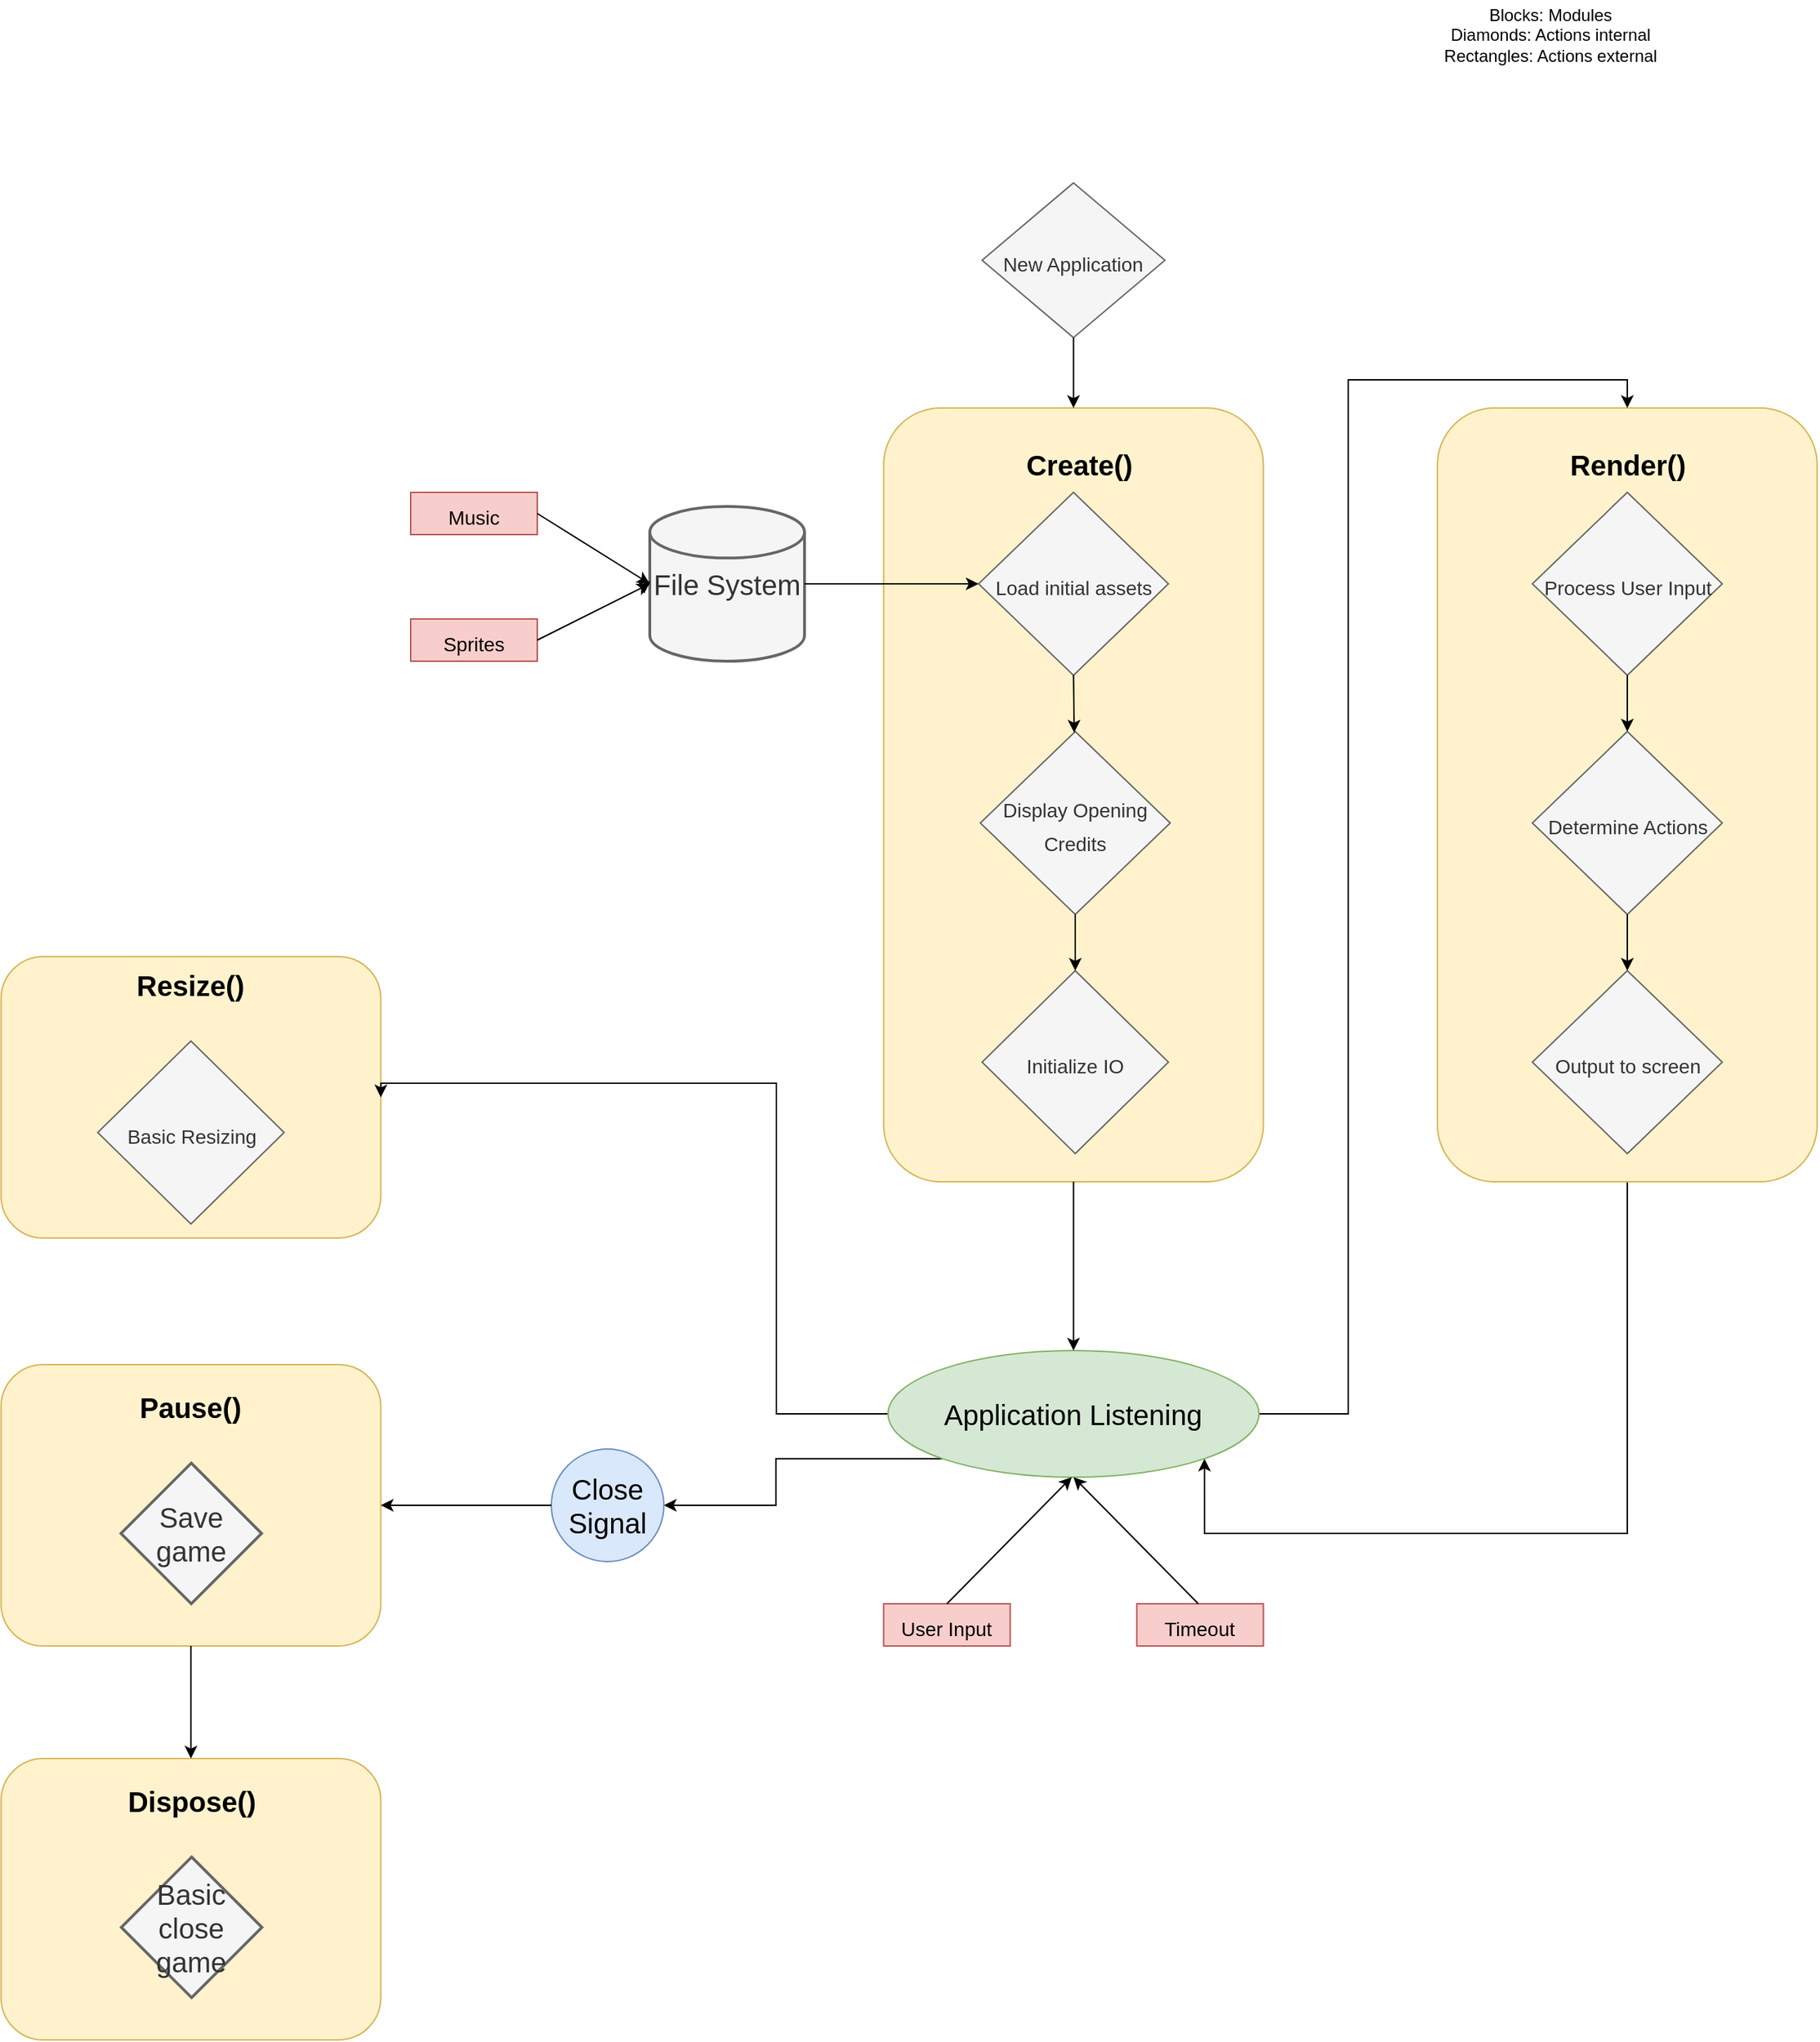 <mxfile version="13.3.9" type="device"><diagram id="C5RBs43oDa-KdzZeNtuy" name="Page-1"><mxGraphModel dx="3577" dy="2693" grid="1" gridSize="10" guides="1" tooltips="1" connect="1" arrows="1" fold="1" page="1" pageScale="1" pageWidth="827" pageHeight="1169" math="0" shadow="0"><root><mxCell id="WIyWlLk6GJQsqaUBKTNV-0"/><mxCell id="WIyWlLk6GJQsqaUBKTNV-1" parent="WIyWlLk6GJQsqaUBKTNV-0"/><mxCell id="t1znGMs2CgqJ2sCOi7em-0" value="Blocks: Modules&lt;br&gt;Diamonds: Actions internal&lt;br&gt;Rectangles: Actions external" style="text;html=1;align=center;verticalAlign=middle;resizable=0;points=[];autosize=1;" vertex="1" parent="WIyWlLk6GJQsqaUBKTNV-1"><mxGeometry x="435" y="-220" width="170" height="50" as="geometry"/></mxCell><mxCell id="t1znGMs2CgqJ2sCOi7em-1" value="" style="rounded=1;whiteSpace=wrap;html=1;fillColor=#fff2cc;strokeColor=#d6b656;" vertex="1" parent="WIyWlLk6GJQsqaUBKTNV-1"><mxGeometry x="46.25" y="70" width="270" height="550" as="geometry"/></mxCell><mxCell id="t1znGMs2CgqJ2sCOi7em-3" value="&lt;b style=&quot;font-size: 20px;&quot;&gt;Create()&lt;/b&gt;" style="text;html=1;strokeColor=none;fillColor=none;align=center;verticalAlign=middle;whiteSpace=wrap;rounded=0;fontSize=20;" vertex="1" parent="WIyWlLk6GJQsqaUBKTNV-1"><mxGeometry x="147.5" y="90" width="75" height="40" as="geometry"/></mxCell><mxCell id="t1znGMs2CgqJ2sCOi7em-5" value="&lt;font style=&quot;font-size: 14px&quot;&gt;New Application&lt;/font&gt;" style="rhombus;whiteSpace=wrap;html=1;fontSize=20;fillColor=#f5f5f5;strokeColor=#666666;fontColor=#333333;" vertex="1" parent="WIyWlLk6GJQsqaUBKTNV-1"><mxGeometry x="116.25" y="-90" width="130" height="110" as="geometry"/></mxCell><mxCell id="t1znGMs2CgqJ2sCOi7em-6" value="&lt;span style=&quot;font-size: 14px&quot;&gt;Load initial assets&lt;/span&gt;" style="rhombus;whiteSpace=wrap;html=1;fontSize=20;fillColor=#f5f5f5;strokeColor=#666666;fontColor=#333333;" vertex="1" parent="WIyWlLk6GJQsqaUBKTNV-1"><mxGeometry x="113.75" y="130" width="135" height="130" as="geometry"/></mxCell><mxCell id="t1znGMs2CgqJ2sCOi7em-7" value="File System" style="strokeWidth=2;html=1;shape=mxgraph.flowchart.database;whiteSpace=wrap;fontSize=20;fillColor=#f5f5f5;strokeColor=#666666;fontColor=#333333;" vertex="1" parent="WIyWlLk6GJQsqaUBKTNV-1"><mxGeometry x="-120" y="140" width="110" height="110" as="geometry"/></mxCell><mxCell id="t1znGMs2CgqJ2sCOi7em-9" value="&lt;span style=&quot;font-size: 14px&quot;&gt;Music&lt;/span&gt;" style="rounded=0;whiteSpace=wrap;html=1;fontSize=20;fillColor=#f8cecc;strokeColor=#b85450;" vertex="1" parent="WIyWlLk6GJQsqaUBKTNV-1"><mxGeometry x="-290" y="130" width="90" height="30" as="geometry"/></mxCell><mxCell id="t1znGMs2CgqJ2sCOi7em-11" value="&lt;span style=&quot;font-size: 14px&quot;&gt;Sprites&lt;/span&gt;" style="rounded=0;whiteSpace=wrap;html=1;fontSize=20;fillColor=#f8cecc;strokeColor=#b85450;" vertex="1" parent="WIyWlLk6GJQsqaUBKTNV-1"><mxGeometry x="-290" y="220" width="90" height="30" as="geometry"/></mxCell><mxCell id="t1znGMs2CgqJ2sCOi7em-14" value="" style="endArrow=classic;html=1;fontSize=20;exitX=1;exitY=0.5;exitDx=0;exitDy=0;entryX=0;entryY=0.5;entryDx=0;entryDy=0;entryPerimeter=0;" edge="1" parent="WIyWlLk6GJQsqaUBKTNV-1" source="t1znGMs2CgqJ2sCOi7em-9" target="t1znGMs2CgqJ2sCOi7em-7"><mxGeometry width="50" height="50" relative="1" as="geometry"><mxPoint x="-190" y="180" as="sourcePoint"/><mxPoint x="-140" y="130" as="targetPoint"/></mxGeometry></mxCell><mxCell id="t1znGMs2CgqJ2sCOi7em-16" value="" style="endArrow=classic;html=1;fontSize=20;exitX=1;exitY=0.5;exitDx=0;exitDy=0;entryX=0;entryY=0.5;entryDx=0;entryDy=0;entryPerimeter=0;" edge="1" parent="WIyWlLk6GJQsqaUBKTNV-1" source="t1znGMs2CgqJ2sCOi7em-11" target="t1znGMs2CgqJ2sCOi7em-7"><mxGeometry width="50" height="50" relative="1" as="geometry"><mxPoint x="-210" y="250" as="sourcePoint"/><mxPoint x="-160" y="200" as="targetPoint"/></mxGeometry></mxCell><mxCell id="t1znGMs2CgqJ2sCOi7em-18" value="" style="endArrow=classic;html=1;fontSize=20;exitX=1;exitY=0.5;exitDx=0;exitDy=0;exitPerimeter=0;" edge="1" parent="WIyWlLk6GJQsqaUBKTNV-1" source="t1znGMs2CgqJ2sCOi7em-7" target="t1znGMs2CgqJ2sCOi7em-6"><mxGeometry width="50" height="50" relative="1" as="geometry"><mxPoint x="-10" y="220" as="sourcePoint"/><mxPoint x="40" y="170" as="targetPoint"/></mxGeometry></mxCell><mxCell id="t1znGMs2CgqJ2sCOi7em-20" value="" style="endArrow=classic;html=1;fontSize=20;exitX=0.5;exitY=1;exitDx=0;exitDy=0;entryX=0.5;entryY=0;entryDx=0;entryDy=0;" edge="1" parent="WIyWlLk6GJQsqaUBKTNV-1" source="t1znGMs2CgqJ2sCOi7em-5" target="t1znGMs2CgqJ2sCOi7em-1"><mxGeometry width="50" height="50" relative="1" as="geometry"><mxPoint x="390" y="140" as="sourcePoint"/><mxPoint x="440" y="90" as="targetPoint"/></mxGeometry></mxCell><mxCell id="t1znGMs2CgqJ2sCOi7em-22" value="&lt;span style=&quot;font-size: 14px&quot;&gt;Initialize IO&lt;/span&gt;" style="rhombus;whiteSpace=wrap;html=1;fontSize=20;fillColor=#f5f5f5;strokeColor=#666666;fontColor=#333333;" vertex="1" parent="WIyWlLk6GJQsqaUBKTNV-1"><mxGeometry x="116.25" y="470" width="132.5" height="130" as="geometry"/></mxCell><mxCell id="t1znGMs2CgqJ2sCOi7em-23" value="&lt;span style=&quot;font-size: 14px&quot;&gt;Display Opening Credits&lt;/span&gt;" style="rhombus;whiteSpace=wrap;html=1;fontSize=20;fillColor=#f5f5f5;strokeColor=#666666;fontColor=#333333;" vertex="1" parent="WIyWlLk6GJQsqaUBKTNV-1"><mxGeometry x="115" y="300" width="135" height="130" as="geometry"/></mxCell><mxCell id="t1znGMs2CgqJ2sCOi7em-24" value="" style="endArrow=classic;html=1;fontSize=20;exitX=0.5;exitY=1;exitDx=0;exitDy=0;" edge="1" parent="WIyWlLk6GJQsqaUBKTNV-1" source="t1znGMs2CgqJ2sCOi7em-6" target="t1znGMs2CgqJ2sCOi7em-23"><mxGeometry width="50" height="50" relative="1" as="geometry"><mxPoint x="180" y="300" as="sourcePoint"/><mxPoint x="230" y="250" as="targetPoint"/></mxGeometry></mxCell><mxCell id="t1znGMs2CgqJ2sCOi7em-25" value="" style="endArrow=classic;html=1;fontSize=20;exitX=0.5;exitY=1;exitDx=0;exitDy=0;" edge="1" parent="WIyWlLk6GJQsqaUBKTNV-1" source="t1znGMs2CgqJ2sCOi7em-23" target="t1znGMs2CgqJ2sCOi7em-22"><mxGeometry width="50" height="50" relative="1" as="geometry"><mxPoint x="390" y="440" as="sourcePoint"/><mxPoint x="440" y="390" as="targetPoint"/></mxGeometry></mxCell><mxCell id="t1znGMs2CgqJ2sCOi7em-26" style="edgeStyle=orthogonalEdgeStyle;rounded=0;orthogonalLoop=1;jettySize=auto;html=1;exitX=0;exitY=0.5;exitDx=0;exitDy=0;exitPerimeter=0;entryX=-0.036;entryY=0.564;entryDx=0;entryDy=0;entryPerimeter=0;fontSize=20;" edge="1" parent="WIyWlLk6GJQsqaUBKTNV-1" source="t1znGMs2CgqJ2sCOi7em-7" target="t1znGMs2CgqJ2sCOi7em-7"><mxGeometry relative="1" as="geometry"/></mxCell><mxCell id="t1znGMs2CgqJ2sCOi7em-28" value="" style="rounded=1;whiteSpace=wrap;html=1;fillColor=#fff2cc;strokeColor=#d6b656;" vertex="1" parent="WIyWlLk6GJQsqaUBKTNV-1"><mxGeometry x="-581.25" y="460" width="270" height="200" as="geometry"/></mxCell><mxCell id="t1znGMs2CgqJ2sCOi7em-29" value="&lt;b&gt;Resize()&lt;/b&gt;" style="text;html=1;strokeColor=none;fillColor=none;align=center;verticalAlign=middle;whiteSpace=wrap;rounded=0;fontSize=20;" vertex="1" parent="WIyWlLk6GJQsqaUBKTNV-1"><mxGeometry x="-483.75" y="460" width="75" height="40" as="geometry"/></mxCell><mxCell id="t1znGMs2CgqJ2sCOi7em-48" style="edgeStyle=orthogonalEdgeStyle;rounded=0;orthogonalLoop=1;jettySize=auto;html=1;exitX=0.5;exitY=1;exitDx=0;exitDy=0;entryX=1;entryY=1;entryDx=0;entryDy=0;fontSize=20;" edge="1" parent="WIyWlLk6GJQsqaUBKTNV-1" source="t1znGMs2CgqJ2sCOi7em-31" target="t1znGMs2CgqJ2sCOi7em-35"><mxGeometry relative="1" as="geometry"><Array as="points"><mxPoint x="575" y="870"/><mxPoint x="275" y="870"/></Array></mxGeometry></mxCell><mxCell id="t1znGMs2CgqJ2sCOi7em-31" value="&lt;span style=&quot;color: rgba(0 , 0 , 0 , 0) ; font-family: monospace ; font-size: 0px&quot;&gt;%3CmxGraphModel%3E%3Croot%3E%3CmxCell%20id%3D%220%22%2F%3E%3CmxCell%20id%3D%221%22%20parent%3D%220%22%2F%3E%3CmxCell%20id%3D%222%22%20value%3D%22%26lt%3Bb%20style%3D%26quot%3Bfont-size%3A%2020px%3B%26quot%3B%26gt%3BCreate()%26lt%3B%2Fb%26gt%3B%22%20style%3D%22text%3Bhtml%3D1%3BstrokeColor%3Dnone%3BfillColor%3Dnone%3Balign%3Dcenter%3BverticalAlign%3Dmiddle%3BwhiteSpace%3Dwrap%3Brounded%3D0%3BfontSize%3D20%3B%22%20vertex%3D%221%22%20parent%3D%221%22%3E%3CmxGeometry%20x%3D%22147.5%22%20y%3D%2290%22%20width%3D%2275%22%20height%3D%2240%22%20as%3D%22geometry%22%2F%3E%3C%2FmxCell%3E%3C%2Froot%3E%3C%2FmxGraphModel%3E&lt;/span&gt;" style="rounded=1;whiteSpace=wrap;html=1;fillColor=#fff2cc;strokeColor=#d6b656;" vertex="1" parent="WIyWlLk6GJQsqaUBKTNV-1"><mxGeometry x="440" y="70" width="270" height="550" as="geometry"/></mxCell><mxCell id="t1znGMs2CgqJ2sCOi7em-32" value="&lt;b style=&quot;font-size: 20px&quot;&gt;Render()&lt;/b&gt;" style="text;html=1;strokeColor=none;fillColor=none;align=center;verticalAlign=middle;whiteSpace=wrap;rounded=0;fontSize=20;" vertex="1" parent="WIyWlLk6GJQsqaUBKTNV-1"><mxGeometry x="537.5" y="90" width="75" height="40" as="geometry"/></mxCell><mxCell id="t1znGMs2CgqJ2sCOi7em-37" style="edgeStyle=orthogonalEdgeStyle;rounded=0;orthogonalLoop=1;jettySize=auto;html=1;exitX=1;exitY=0.5;exitDx=0;exitDy=0;entryX=0.5;entryY=0;entryDx=0;entryDy=0;fontSize=20;" edge="1" parent="WIyWlLk6GJQsqaUBKTNV-1" source="t1znGMs2CgqJ2sCOi7em-35" target="t1znGMs2CgqJ2sCOi7em-31"><mxGeometry relative="1" as="geometry"/></mxCell><mxCell id="t1znGMs2CgqJ2sCOi7em-52" style="edgeStyle=orthogonalEdgeStyle;rounded=0;orthogonalLoop=1;jettySize=auto;html=1;exitX=0;exitY=0.5;exitDx=0;exitDy=0;fontSize=20;entryX=1;entryY=0.5;entryDx=0;entryDy=0;" edge="1" parent="WIyWlLk6GJQsqaUBKTNV-1" source="t1znGMs2CgqJ2sCOi7em-35" target="t1znGMs2CgqJ2sCOi7em-28"><mxGeometry relative="1" as="geometry"><Array as="points"><mxPoint x="-30" y="785"/><mxPoint x="-30" y="550"/></Array></mxGeometry></mxCell><mxCell id="t1znGMs2CgqJ2sCOi7em-55" style="edgeStyle=orthogonalEdgeStyle;rounded=0;orthogonalLoop=1;jettySize=auto;html=1;exitX=0;exitY=1;exitDx=0;exitDy=0;entryX=1;entryY=0.5;entryDx=0;entryDy=0;fontSize=20;" edge="1" parent="WIyWlLk6GJQsqaUBKTNV-1" source="t1znGMs2CgqJ2sCOi7em-35" target="t1znGMs2CgqJ2sCOi7em-54"><mxGeometry relative="1" as="geometry"/></mxCell><mxCell id="t1znGMs2CgqJ2sCOi7em-35" value="Application Listening" style="ellipse;whiteSpace=wrap;html=1;fontSize=20;fillColor=#d5e8d4;strokeColor=#82b366;" vertex="1" parent="WIyWlLk6GJQsqaUBKTNV-1"><mxGeometry x="49.38" y="740" width="263.75" height="90" as="geometry"/></mxCell><mxCell id="t1znGMs2CgqJ2sCOi7em-36" value="" style="endArrow=classic;html=1;fontSize=20;exitX=0.5;exitY=1;exitDx=0;exitDy=0;entryX=0.5;entryY=0;entryDx=0;entryDy=0;" edge="1" parent="WIyWlLk6GJQsqaUBKTNV-1" source="t1znGMs2CgqJ2sCOi7em-1" target="t1znGMs2CgqJ2sCOi7em-35"><mxGeometry width="50" height="50" relative="1" as="geometry"><mxPoint x="360" y="480" as="sourcePoint"/><mxPoint x="410" y="430" as="targetPoint"/></mxGeometry></mxCell><mxCell id="t1znGMs2CgqJ2sCOi7em-39" value="&lt;span style=&quot;font-size: 14px&quot;&gt;Process User Input&lt;/span&gt;" style="rhombus;whiteSpace=wrap;html=1;fontSize=20;fillColor=#f5f5f5;strokeColor=#666666;fontColor=#333333;" vertex="1" parent="WIyWlLk6GJQsqaUBKTNV-1"><mxGeometry x="507.5" y="130" width="135" height="130" as="geometry"/></mxCell><mxCell id="t1znGMs2CgqJ2sCOi7em-40" value="&lt;span style=&quot;font-size: 14px&quot;&gt;Determine Actions&lt;/span&gt;" style="rhombus;whiteSpace=wrap;html=1;fontSize=20;fillColor=#f5f5f5;strokeColor=#666666;fontColor=#333333;" vertex="1" parent="WIyWlLk6GJQsqaUBKTNV-1"><mxGeometry x="507.5" y="300" width="135" height="130" as="geometry"/></mxCell><mxCell id="t1znGMs2CgqJ2sCOi7em-41" value="&lt;span style=&quot;font-size: 14px&quot;&gt;Output to screen&lt;/span&gt;" style="rhombus;whiteSpace=wrap;html=1;fontSize=20;fillColor=#f5f5f5;strokeColor=#666666;fontColor=#333333;" vertex="1" parent="WIyWlLk6GJQsqaUBKTNV-1"><mxGeometry x="507.5" y="470" width="135" height="130" as="geometry"/></mxCell><mxCell id="t1znGMs2CgqJ2sCOi7em-43" value="&lt;span style=&quot;font-size: 14px&quot;&gt;User Input&lt;/span&gt;" style="rounded=0;whiteSpace=wrap;html=1;fontSize=20;fillColor=#f8cecc;strokeColor=#b85450;" vertex="1" parent="WIyWlLk6GJQsqaUBKTNV-1"><mxGeometry x="46.25" y="920" width="90" height="30" as="geometry"/></mxCell><mxCell id="t1znGMs2CgqJ2sCOi7em-44" value="&lt;span style=&quot;font-size: 14px&quot;&gt;Timeout&lt;/span&gt;" style="rounded=0;whiteSpace=wrap;html=1;fontSize=20;fillColor=#f8cecc;strokeColor=#b85450;" vertex="1" parent="WIyWlLk6GJQsqaUBKTNV-1"><mxGeometry x="226.25" y="920" width="90" height="30" as="geometry"/></mxCell><mxCell id="t1znGMs2CgqJ2sCOi7em-45" value="" style="endArrow=classic;html=1;fontSize=20;exitX=0.5;exitY=0;exitDx=0;exitDy=0;" edge="1" parent="WIyWlLk6GJQsqaUBKTNV-1" source="t1znGMs2CgqJ2sCOi7em-43"><mxGeometry width="50" height="50" relative="1" as="geometry"><mxPoint x="360" y="600" as="sourcePoint"/><mxPoint x="180" y="830" as="targetPoint"/></mxGeometry></mxCell><mxCell id="t1znGMs2CgqJ2sCOi7em-46" value="" style="endArrow=classic;html=1;fontSize=20;entryX=0.5;entryY=1;entryDx=0;entryDy=0;" edge="1" parent="WIyWlLk6GJQsqaUBKTNV-1" target="t1znGMs2CgqJ2sCOi7em-35"><mxGeometry width="50" height="50" relative="1" as="geometry"><mxPoint x="270" y="920" as="sourcePoint"/><mxPoint x="300" y="890" as="targetPoint"/></mxGeometry></mxCell><mxCell id="t1znGMs2CgqJ2sCOi7em-49" value="" style="endArrow=classic;html=1;fontSize=20;exitX=0.5;exitY=1;exitDx=0;exitDy=0;" edge="1" parent="WIyWlLk6GJQsqaUBKTNV-1" source="t1znGMs2CgqJ2sCOi7em-39" target="t1znGMs2CgqJ2sCOi7em-40"><mxGeometry width="50" height="50" relative="1" as="geometry"><mxPoint x="550" y="300" as="sourcePoint"/><mxPoint x="600" y="250" as="targetPoint"/></mxGeometry></mxCell><mxCell id="t1znGMs2CgqJ2sCOi7em-50" value="" style="endArrow=classic;html=1;fontSize=20;entryX=0.5;entryY=0;entryDx=0;entryDy=0;" edge="1" parent="WIyWlLk6GJQsqaUBKTNV-1" source="t1znGMs2CgqJ2sCOi7em-40" target="t1znGMs2CgqJ2sCOi7em-41"><mxGeometry width="50" height="50" relative="1" as="geometry"><mxPoint x="575" y="480" as="sourcePoint"/><mxPoint x="575" y="500.711" as="targetPoint"/></mxGeometry></mxCell><mxCell id="t1znGMs2CgqJ2sCOi7em-53" value="&lt;span style=&quot;font-size: 14px&quot;&gt;Basic Resizing&lt;/span&gt;" style="rhombus;whiteSpace=wrap;html=1;fontSize=20;fillColor=#f5f5f5;strokeColor=#666666;fontColor=#333333;" vertex="1" parent="WIyWlLk6GJQsqaUBKTNV-1"><mxGeometry x="-512.5" y="520" width="132.5" height="130" as="geometry"/></mxCell><mxCell id="t1znGMs2CgqJ2sCOi7em-54" value="Close Signal" style="ellipse;whiteSpace=wrap;html=1;aspect=fixed;fontSize=20;fillColor=#dae8fc;strokeColor=#6c8ebf;" vertex="1" parent="WIyWlLk6GJQsqaUBKTNV-1"><mxGeometry x="-190" y="810" width="80" height="80" as="geometry"/></mxCell><mxCell id="t1znGMs2CgqJ2sCOi7em-56" value="" style="rounded=1;whiteSpace=wrap;html=1;fillColor=#fff2cc;strokeColor=#d6b656;" vertex="1" parent="WIyWlLk6GJQsqaUBKTNV-1"><mxGeometry x="-581.25" y="750" width="270" height="200" as="geometry"/></mxCell><mxCell id="t1znGMs2CgqJ2sCOi7em-57" value="&lt;b&gt;Pause()&lt;/b&gt;" style="text;html=1;strokeColor=none;fillColor=none;align=center;verticalAlign=middle;whiteSpace=wrap;rounded=0;fontSize=20;" vertex="1" parent="WIyWlLk6GJQsqaUBKTNV-1"><mxGeometry x="-483.75" y="760" width="75" height="40" as="geometry"/></mxCell><mxCell id="t1znGMs2CgqJ2sCOi7em-58" value="Save game" style="strokeWidth=2;html=1;shape=mxgraph.flowchart.decision;whiteSpace=wrap;fontSize=20;fillColor=#f5f5f5;strokeColor=#666666;fontColor=#333333;" vertex="1" parent="WIyWlLk6GJQsqaUBKTNV-1"><mxGeometry x="-496" y="820" width="100" height="100" as="geometry"/></mxCell><mxCell id="t1znGMs2CgqJ2sCOi7em-59" value="" style="rounded=1;whiteSpace=wrap;html=1;fillColor=#fff2cc;strokeColor=#d6b656;" vertex="1" parent="WIyWlLk6GJQsqaUBKTNV-1"><mxGeometry x="-581.25" y="1030" width="270" height="200" as="geometry"/></mxCell><mxCell id="t1znGMs2CgqJ2sCOi7em-60" value="&lt;b&gt;Dispose()&lt;/b&gt;" style="text;html=1;strokeColor=none;fillColor=none;align=center;verticalAlign=middle;whiteSpace=wrap;rounded=0;fontSize=20;" vertex="1" parent="WIyWlLk6GJQsqaUBKTNV-1"><mxGeometry x="-483.5" y="1040" width="75" height="40" as="geometry"/></mxCell><mxCell id="t1znGMs2CgqJ2sCOi7em-61" value="Basic close game" style="strokeWidth=2;html=1;shape=mxgraph.flowchart.decision;whiteSpace=wrap;fontSize=20;fillColor=#f5f5f5;strokeColor=#666666;fontColor=#333333;" vertex="1" parent="WIyWlLk6GJQsqaUBKTNV-1"><mxGeometry x="-495.75" y="1100" width="100" height="100" as="geometry"/></mxCell><mxCell id="t1znGMs2CgqJ2sCOi7em-62" value="" style="endArrow=classic;html=1;fontSize=20;exitX=0;exitY=0.5;exitDx=0;exitDy=0;entryX=1;entryY=0.5;entryDx=0;entryDy=0;" edge="1" parent="WIyWlLk6GJQsqaUBKTNV-1" source="t1znGMs2CgqJ2sCOi7em-54" target="t1znGMs2CgqJ2sCOi7em-56"><mxGeometry width="50" height="50" relative="1" as="geometry"><mxPoint x="-650" y="940" as="sourcePoint"/><mxPoint x="-600" y="890" as="targetPoint"/></mxGeometry></mxCell><mxCell id="t1znGMs2CgqJ2sCOi7em-63" value="" style="endArrow=classic;html=1;fontSize=20;exitX=0.5;exitY=1;exitDx=0;exitDy=0;entryX=0.5;entryY=0;entryDx=0;entryDy=0;" edge="1" parent="WIyWlLk6GJQsqaUBKTNV-1" source="t1znGMs2CgqJ2sCOi7em-56" target="t1znGMs2CgqJ2sCOi7em-59"><mxGeometry width="50" height="50" relative="1" as="geometry"><mxPoint x="-450" y="990" as="sourcePoint"/><mxPoint x="-400" y="940" as="targetPoint"/></mxGeometry></mxCell></root></mxGraphModel></diagram></mxfile>